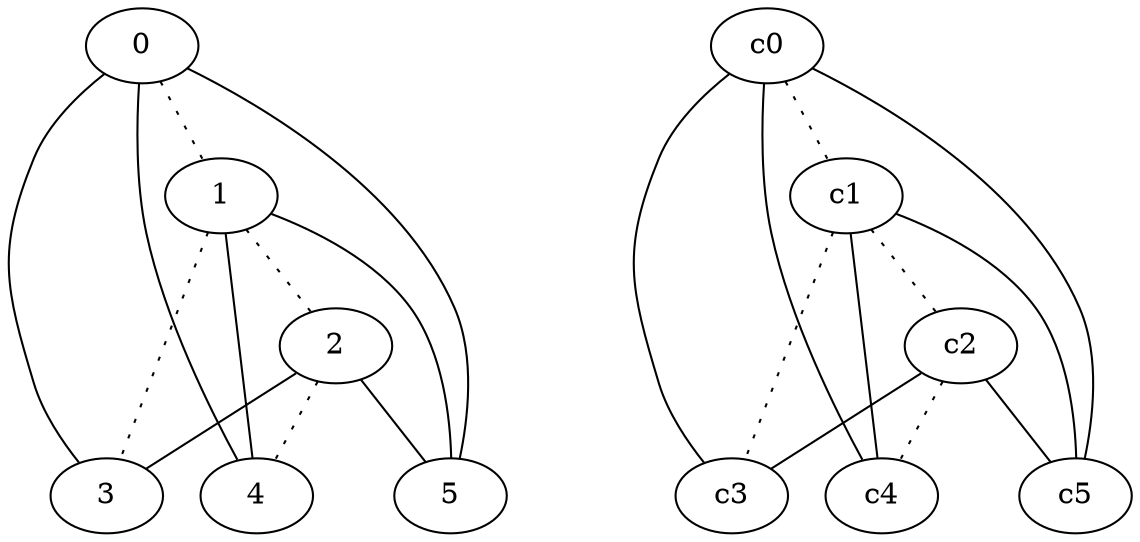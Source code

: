 graph {
a0[label=0];
a1[label=1];
a2[label=2];
a3[label=3];
a4[label=4];
a5[label=5];
a0 -- a1 [style=dotted];
a0 -- a3;
a0 -- a4;
a0 -- a5;
a1 -- a2 [style=dotted];
a1 -- a3 [style=dotted];
a1 -- a4;
a1 -- a5;
a2 -- a3;
a2 -- a4 [style=dotted];
a2 -- a5;
c0 -- c1 [style=dotted];
c0 -- c3;
c0 -- c4;
c0 -- c5;
c1 -- c2 [style=dotted];
c1 -- c3 [style=dotted];
c1 -- c4;
c1 -- c5;
c2 -- c3;
c2 -- c4 [style=dotted];
c2 -- c5;
}
